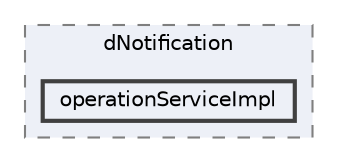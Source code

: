 digraph "repository/dNotification/src/test/java/com/sterlite/cal/dNotification/operationServiceImpl"
{
 // LATEX_PDF_SIZE
  bgcolor="transparent";
  edge [fontname=Helvetica,fontsize=10,labelfontname=Helvetica,labelfontsize=10];
  node [fontname=Helvetica,fontsize=10,shape=box,height=0.2,width=0.4];
  compound=true
  subgraph clusterdir_5a0414e5e6ff8d5d4c247f1014b770ba {
    graph [ bgcolor="#edf0f7", pencolor="grey50", label="dNotification", fontname=Helvetica,fontsize=10 style="filled,dashed", URL="dir_5a0414e5e6ff8d5d4c247f1014b770ba.html",tooltip=""]
  dir_868e0f9d8a5f39f8257ca6e4eb53ab9b [label="operationServiceImpl", fillcolor="#edf0f7", color="grey25", style="filled,bold", URL="dir_868e0f9d8a5f39f8257ca6e4eb53ab9b.html",tooltip=""];
  }
}
